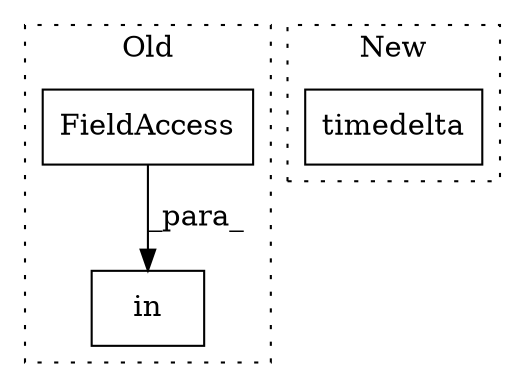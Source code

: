 digraph G {
subgraph cluster0 {
1 [label="in" a="105" s="11090" l="33" shape="box"];
3 [label="FieldAccess" a="22" s="11100" l="23" shape="box"];
label = "Old";
style="dotted";
}
subgraph cluster1 {
2 [label="timedelta" a="32" s="10894,10907" l="10,1" shape="box"];
label = "New";
style="dotted";
}
3 -> 1 [label="_para_"];
}